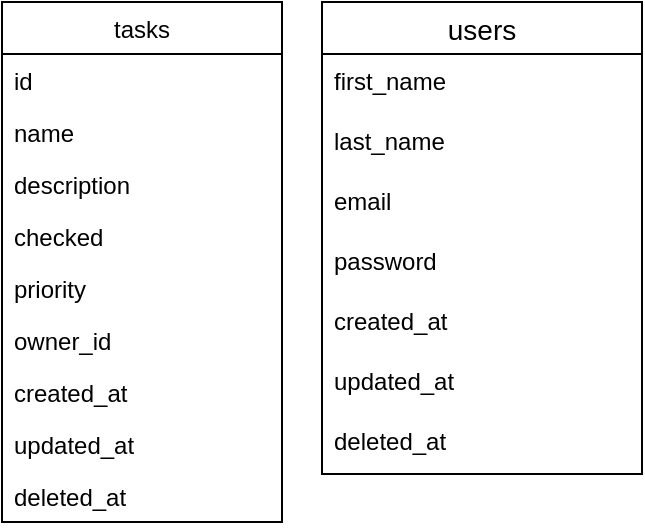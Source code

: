 <mxfile version="15.2.9" type="device"><diagram id="YFqyJ-fUYfEdJcapyB9y" name="Page-1"><mxGraphModel dx="946" dy="614" grid="1" gridSize="10" guides="1" tooltips="1" connect="1" arrows="1" fold="1" page="1" pageScale="1" pageWidth="827" pageHeight="1169" math="0" shadow="0"><root><mxCell id="0"/><mxCell id="1" parent="0"/><mxCell id="g6BHddB0NEGIAilOCx5B-2" value="tasks" style="swimlane;fontStyle=0;childLayout=stackLayout;horizontal=1;startSize=26;horizontalStack=0;resizeParent=1;resizeParentMax=0;resizeLast=0;collapsible=1;marginBottom=0;" parent="1" vertex="1"><mxGeometry x="40" y="40" width="140" height="260" as="geometry"/></mxCell><mxCell id="g6BHddB0NEGIAilOCx5B-3" value="id" style="text;strokeColor=none;fillColor=none;align=left;verticalAlign=top;spacingLeft=4;spacingRight=4;overflow=hidden;rotatable=0;points=[[0,0.5],[1,0.5]];portConstraint=eastwest;" parent="g6BHddB0NEGIAilOCx5B-2" vertex="1"><mxGeometry y="26" width="140" height="26" as="geometry"/></mxCell><mxCell id="g6BHddB0NEGIAilOCx5B-4" value="name" style="text;strokeColor=none;fillColor=none;align=left;verticalAlign=top;spacingLeft=4;spacingRight=4;overflow=hidden;rotatable=0;points=[[0,0.5],[1,0.5]];portConstraint=eastwest;" parent="g6BHddB0NEGIAilOCx5B-2" vertex="1"><mxGeometry y="52" width="140" height="26" as="geometry"/></mxCell><mxCell id="g6BHddB0NEGIAilOCx5B-5" value="description" style="text;strokeColor=none;fillColor=none;align=left;verticalAlign=top;spacingLeft=4;spacingRight=4;overflow=hidden;rotatable=0;points=[[0,0.5],[1,0.5]];portConstraint=eastwest;" parent="g6BHddB0NEGIAilOCx5B-2" vertex="1"><mxGeometry y="78" width="140" height="26" as="geometry"/></mxCell><mxCell id="g6BHddB0NEGIAilOCx5B-6" value="checked" style="text;strokeColor=none;fillColor=none;align=left;verticalAlign=top;spacingLeft=4;spacingRight=4;overflow=hidden;rotatable=0;points=[[0,0.5],[1,0.5]];portConstraint=eastwest;" parent="g6BHddB0NEGIAilOCx5B-2" vertex="1"><mxGeometry y="104" width="140" height="26" as="geometry"/></mxCell><mxCell id="g6BHddB0NEGIAilOCx5B-8" value="priority&#10;&#10;" style="text;strokeColor=none;fillColor=none;align=left;verticalAlign=top;spacingLeft=4;spacingRight=4;overflow=hidden;rotatable=0;points=[[0,0.5],[1,0.5]];portConstraint=eastwest;" parent="g6BHddB0NEGIAilOCx5B-2" vertex="1"><mxGeometry y="130" width="140" height="26" as="geometry"/></mxCell><mxCell id="ooCyn90O_N4GcdS4yAxn-1" value="owner_id" style="text;strokeColor=none;fillColor=none;align=left;verticalAlign=top;spacingLeft=4;spacingRight=4;overflow=hidden;rotatable=0;points=[[0,0.5],[1,0.5]];portConstraint=eastwest;" vertex="1" parent="g6BHddB0NEGIAilOCx5B-2"><mxGeometry y="156" width="140" height="26" as="geometry"/></mxCell><mxCell id="nW7MrArXHHhut0p6sv-0-3" value="created_at" style="text;strokeColor=none;fillColor=none;align=left;verticalAlign=top;spacingLeft=4;spacingRight=4;overflow=hidden;rotatable=0;points=[[0,0.5],[1,0.5]];portConstraint=eastwest;" parent="g6BHddB0NEGIAilOCx5B-2" vertex="1"><mxGeometry y="182" width="140" height="26" as="geometry"/></mxCell><mxCell id="nW7MrArXHHhut0p6sv-0-4" value="updated_at" style="text;strokeColor=none;fillColor=none;align=left;verticalAlign=top;spacingLeft=4;spacingRight=4;overflow=hidden;rotatable=0;points=[[0,0.5],[1,0.5]];portConstraint=eastwest;" parent="g6BHddB0NEGIAilOCx5B-2" vertex="1"><mxGeometry y="208" width="140" height="26" as="geometry"/></mxCell><mxCell id="nW7MrArXHHhut0p6sv-0-5" value="deleted_at" style="text;strokeColor=none;fillColor=none;align=left;verticalAlign=top;spacingLeft=4;spacingRight=4;overflow=hidden;rotatable=0;points=[[0,0.5],[1,0.5]];portConstraint=eastwest;" parent="g6BHddB0NEGIAilOCx5B-2" vertex="1"><mxGeometry y="234" width="140" height="26" as="geometry"/></mxCell><mxCell id="U0wcz6s_nuzu5EjwG4KR-1" value="users" style="swimlane;fontStyle=0;childLayout=stackLayout;horizontal=1;startSize=26;horizontalStack=0;resizeParent=1;resizeParentMax=0;resizeLast=0;collapsible=1;marginBottom=0;align=center;fontSize=14;" parent="1" vertex="1"><mxGeometry x="200" y="40" width="160" height="236" as="geometry"/></mxCell><mxCell id="U0wcz6s_nuzu5EjwG4KR-2" value="first_name" style="text;strokeColor=none;fillColor=none;spacingLeft=4;spacingRight=4;overflow=hidden;rotatable=0;points=[[0,0.5],[1,0.5]];portConstraint=eastwest;fontSize=12;" parent="U0wcz6s_nuzu5EjwG4KR-1" vertex="1"><mxGeometry y="26" width="160" height="30" as="geometry"/></mxCell><mxCell id="U0wcz6s_nuzu5EjwG4KR-3" value="last_name" style="text;strokeColor=none;fillColor=none;spacingLeft=4;spacingRight=4;overflow=hidden;rotatable=0;points=[[0,0.5],[1,0.5]];portConstraint=eastwest;fontSize=12;" parent="U0wcz6s_nuzu5EjwG4KR-1" vertex="1"><mxGeometry y="56" width="160" height="30" as="geometry"/></mxCell><mxCell id="U0wcz6s_nuzu5EjwG4KR-4" value="email" style="text;strokeColor=none;fillColor=none;spacingLeft=4;spacingRight=4;overflow=hidden;rotatable=0;points=[[0,0.5],[1,0.5]];portConstraint=eastwest;fontSize=12;" parent="U0wcz6s_nuzu5EjwG4KR-1" vertex="1"><mxGeometry y="86" width="160" height="30" as="geometry"/></mxCell><mxCell id="U0wcz6s_nuzu5EjwG4KR-5" value="password" style="text;strokeColor=none;fillColor=none;spacingLeft=4;spacingRight=4;overflow=hidden;rotatable=0;points=[[0,0.5],[1,0.5]];portConstraint=eastwest;fontSize=12;" parent="U0wcz6s_nuzu5EjwG4KR-1" vertex="1"><mxGeometry y="116" width="160" height="30" as="geometry"/></mxCell><mxCell id="U0wcz6s_nuzu5EjwG4KR-6" value="created_at" style="text;strokeColor=none;fillColor=none;spacingLeft=4;spacingRight=4;overflow=hidden;rotatable=0;points=[[0,0.5],[1,0.5]];portConstraint=eastwest;fontSize=12;" parent="U0wcz6s_nuzu5EjwG4KR-1" vertex="1"><mxGeometry y="146" width="160" height="30" as="geometry"/></mxCell><mxCell id="U0wcz6s_nuzu5EjwG4KR-7" value="updated_at" style="text;strokeColor=none;fillColor=none;spacingLeft=4;spacingRight=4;overflow=hidden;rotatable=0;points=[[0,0.5],[1,0.5]];portConstraint=eastwest;fontSize=12;" parent="U0wcz6s_nuzu5EjwG4KR-1" vertex="1"><mxGeometry y="176" width="160" height="30" as="geometry"/></mxCell><mxCell id="U0wcz6s_nuzu5EjwG4KR-8" value="deleted_at" style="text;strokeColor=none;fillColor=none;spacingLeft=4;spacingRight=4;overflow=hidden;rotatable=0;points=[[0,0.5],[1,0.5]];portConstraint=eastwest;fontSize=12;" parent="U0wcz6s_nuzu5EjwG4KR-1" vertex="1"><mxGeometry y="206" width="160" height="30" as="geometry"/></mxCell></root></mxGraphModel></diagram></mxfile>